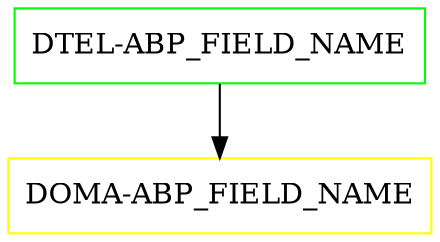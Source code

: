 digraph G {
  "DTEL-ABP_FIELD_NAME" [shape=box,color=green];
  "DOMA-ABP_FIELD_NAME" [shape=box,color=yellow,URL="./DOMA_ABP_FIELD_NAME.html"];
  "DTEL-ABP_FIELD_NAME" -> "DOMA-ABP_FIELD_NAME";
}
